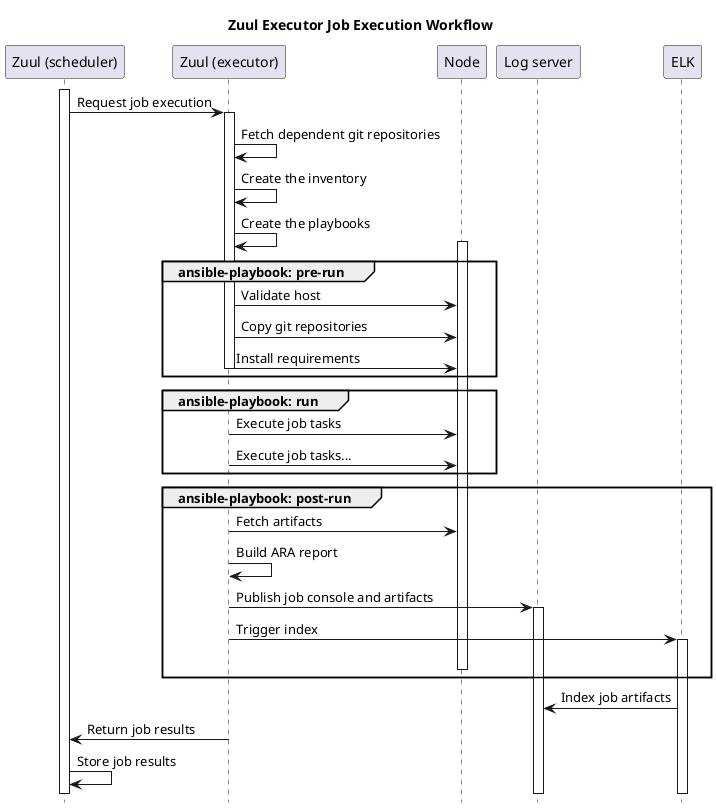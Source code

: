 @startuml

hide footbox
title Zuul Executor Job Execution Workflow

participant "Zuul (scheduler)"
participant "Zuul (executor)"
participant Node
participant "Log server"
participant "ELK"


activate "Zuul (scheduler)"
"Zuul (scheduler)" -> "Zuul (executor)" : Request job execution
activate "Zuul (executor)"
"Zuul (executor)" -> "Zuul (executor)": Fetch dependent git repositories
"Zuul (executor)" -> "Zuul (executor)": Create the inventory
"Zuul (executor)" -> "Zuul (executor)": Create the playbooks

activate Node

group ansible-playbook: pre-run
  "Zuul (executor)" -> Node: Validate host
  "Zuul (executor)" -> Node: Copy git repositories
  "Zuul (executor)" -> Node: Install requirements
  deactivate "Zuul (executor)" #c0c0c0
end

group ansible-playbook: run
  "Zuul (executor)" -> Node: Execute job tasks
  "Zuul (executor)" -> Node: Execute job tasks...
end

group ansible-playbook: post-run
  "Zuul (executor)" -> Node: Fetch artifacts
  "Zuul (executor)" -> "Zuul (executor)": Build ARA report
  "Zuul (executor)" -> "Log server": Publish job console and artifacts
  activate "Log server"
  "Zuul (executor)" -> "ELK": Trigger index
  activate "ELK"
  deactivate Node
end

ELK -> "Log server": Index job artifacts
"Zuul (executor)" -> "Zuul (scheduler)" : Return job results
deactivate "Zuul (executor)"
"Zuul (scheduler)" -> "Zuul (scheduler)" : Store job results

@enduml

